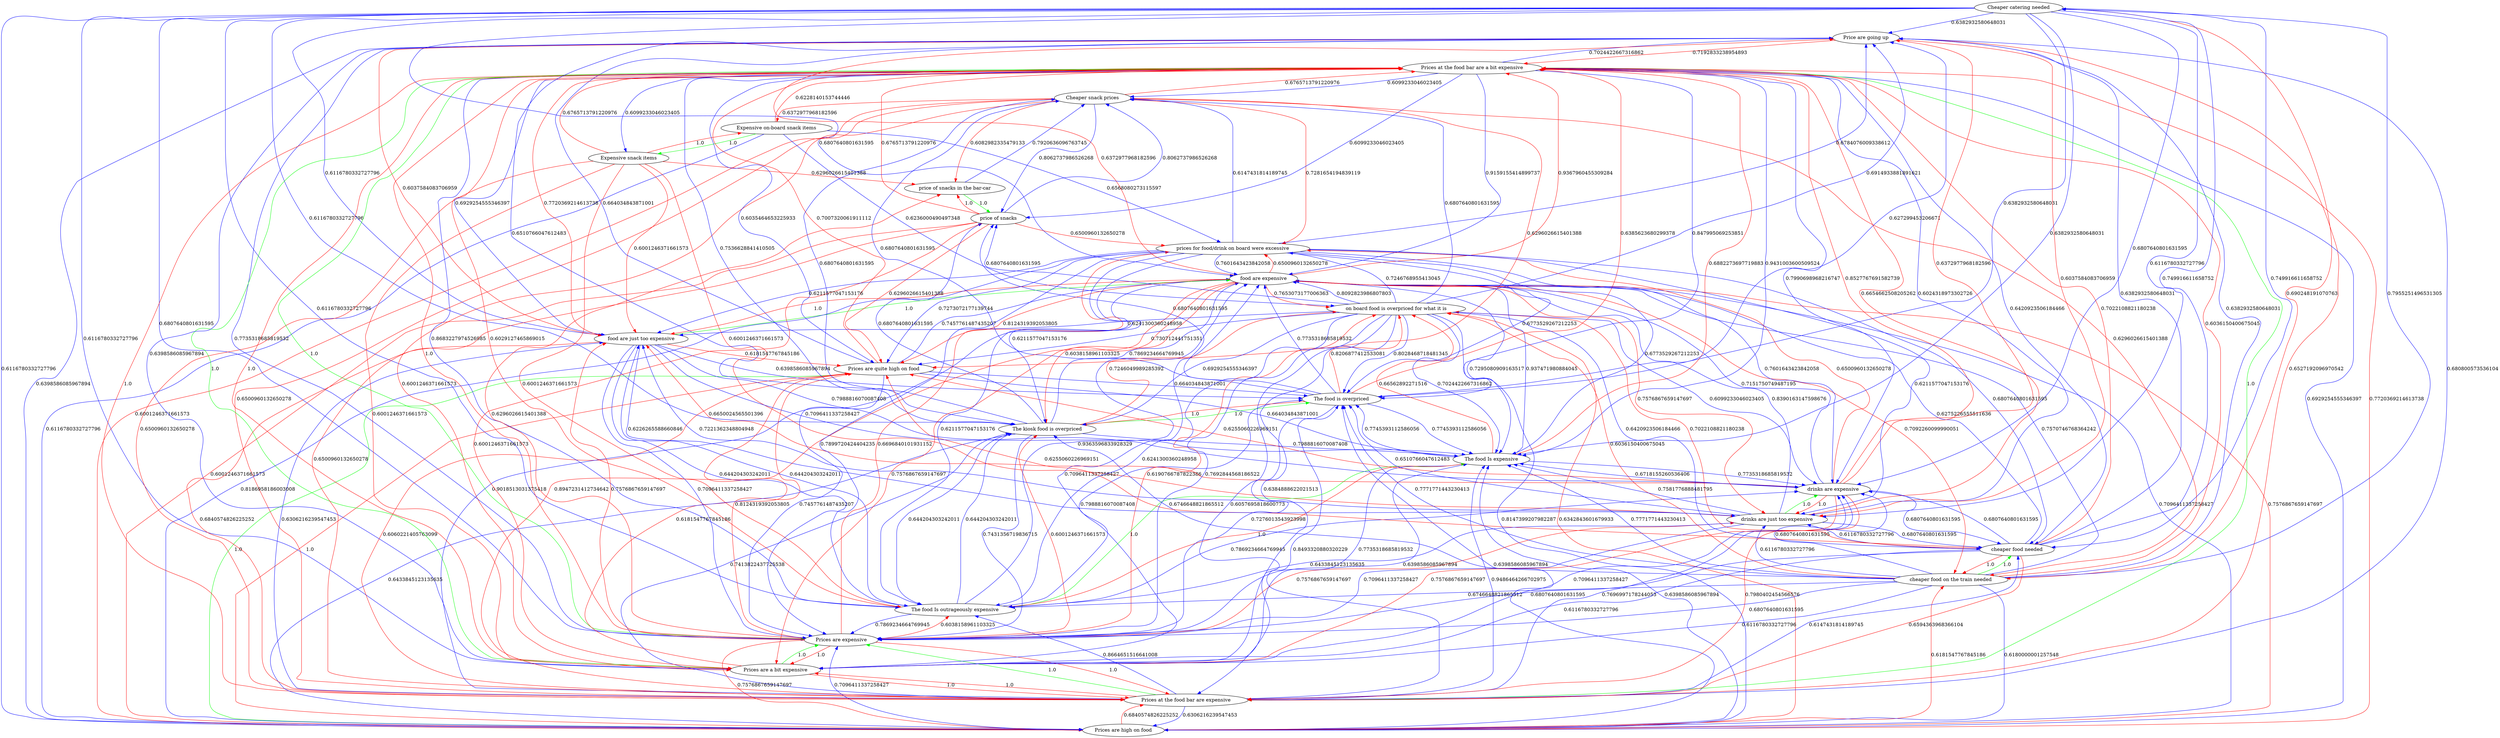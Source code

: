 digraph rawGraph {
"Cheaper catering needed";"Cheaper snack prices";"Expensive on-board snack items";"Expensive snack items";"Price are going up";"Prices are quite high on food";"Prices are high on food";"Prices at the food bar are a bit expensive";"Prices at the food bar are expensive";"Prices are expensive";"Prices are a bit expensive";"The food Is outrageously expensive";"The food Is expensive";"The kiosk food is overpriced";"The food is overpriced";"cheaper food on the train needed";"cheaper food needed";"drinks are just too expensive";"drinks are expensive";"food are just too expensive";"food are expensive";"on board food is overpriced for what it is";"price of snacks in the bar-car";"price of snacks";"prices for food/drink on board were excessive";"Expensive on-board snack items" -> "Expensive snack items" [label=1.0] [color=green]
"Expensive snack items" -> "Expensive on-board snack items" [label=1.0] [color=red]
"Cheaper snack prices" -> "Expensive on-board snack items" [label=0.6372977968182596] [color=red]
"Cheaper catering needed" -> "Price are going up" [label=0.6382932580648031] [color=blue]
"Prices are quite high on food" -> "Prices are high on food" [label=1.0] [color=green]
"Prices are high on food" -> "Prices are quite high on food" [label=1.0] [color=red]
"Cheaper catering needed" -> "Prices are high on food" [label=0.6116780332727796] [color=blue]
"Cheaper snack prices" -> "Prices are quite high on food" [label=0.6296026615401388] [color=red]
"Cheaper snack prices" -> "Prices are high on food" [label=0.6001246371661573] [color=red]
"Expensive on-board snack items" -> "Prices are high on food" [label=0.6116780332727796] [color=blue]
"Prices are quite high on food" -> "Price are going up" [label=0.664034843871001] [color=blue]
"Prices are high on food" -> "Price are going up" [label=0.6398586085967894] [color=blue]
"Prices at the food bar are a bit expensive" -> "Prices at the food bar are expensive" [label=1.0] [color=green]
"Prices at the food bar are expensive" -> "Prices are expensive" [label=1.0] [color=green]
"Prices at the food bar are a bit expensive" -> "Prices are a bit expensive" [label=1.0] [color=green]
"Prices are a bit expensive" -> "Prices are expensive" [label=1.0] [color=green]
"Prices at the food bar are a bit expensive" -> "Prices are expensive" [label=1.0] [color=green]
"Prices at the food bar are expensive" -> "Prices at the food bar are a bit expensive" [label=1.0] [color=red]
"Prices at the food bar are expensive" -> "Prices are a bit expensive" [label=1.0] [color=red]
"Prices are expensive" -> "Prices at the food bar are a bit expensive" [label=1.0] [color=red]
"Prices are expensive" -> "Prices at the food bar are expensive" [label=1.0] [color=red]
"Prices are expensive" -> "Prices are a bit expensive" [label=1.0] [color=red]
"Prices are a bit expensive" -> "Prices at the food bar are a bit expensive" [label=1.0] [color=red]
"Prices are a bit expensive" -> "Prices at the food bar are expensive" [label=1.0] [color=red]
"Cheaper catering needed" -> "Prices are expensive" [label=0.6807640801631595] [color=blue]
"Cheaper catering needed" -> "Prices are a bit expensive" [label=0.6116780332727796] [color=blue]
"Cheaper snack prices" -> "Prices at the food bar are a bit expensive" [label=0.6765713791220976] [color=red]
"Cheaper snack prices" -> "Prices at the food bar are expensive" [label=0.6500960132650278] [color=red]
"Cheaper snack prices" -> "Prices are a bit expensive" [label=0.6001246371661573] [color=red]
"Expensive on-board snack items" -> "Prices at the food bar are a bit expensive" [label=0.6228140153744446] [color=red]
"Expensive snack items" -> "Prices at the food bar are a bit expensive" [label=0.6765713791220976] [color=red]
"Expensive snack items" -> "Prices at the food bar are expensive" [label=0.6500960132650278] [color=red]
"Expensive snack items" -> "Prices are a bit expensive" [label=0.6001246371661573] [color=red]
"Price are going up" -> "Prices at the food bar are a bit expensive" [label=0.7192833238954893] [color=red]
"Price are going up" -> "Prices at the food bar are expensive" [label=0.6527192096970542] [color=red]
"Price are going up" -> "Prices are expensive" [label=0.7735318685819532] [color=blue]
"Prices are quite high on food" -> "Prices at the food bar are a bit expensive" [label=0.7007320061911112] [color=red]
"Prices are quite high on food" -> "Prices at the food bar are expensive" [label=0.6060221405763099] [color=red]
"Prices are quite high on food" -> "Prices are expensive" [label=0.7457761487435207] [color=blue]
"Prices are high on food" -> "Prices at the food bar are a bit expensive" [label=0.7720369214613738] [color=red]
"Prices are high on food" -> "Prices at the food bar are expensive" [label=0.6840574826225252] [color=red]
"Prices are high on food" -> "Prices are expensive" [label=0.7096411337258427] [color=blue]
"Prices at the food bar are a bit expensive" -> "Cheaper snack prices" [label=0.6099233046023405] [color=blue]
"Prices at the food bar are a bit expensive" -> "Expensive snack items" [label=0.6099233046023405] [color=blue]
"Prices at the food bar are a bit expensive" -> "Price are going up" [label=0.7024422667316862] [color=blue]
"Prices at the food bar are a bit expensive" -> "Prices are quite high on food" [label=0.6035464653225933] [color=blue]
"Prices at the food bar are a bit expensive" -> "Prices are high on food" [label=0.6929254555346397] [color=blue]
"Prices at the food bar are expensive" -> "Price are going up" [label=0.680800573536104] [color=blue]
"Prices at the food bar are expensive" -> "Prices are high on food" [label=0.6306216239547453] [color=blue]
"Prices are expensive" -> "Prices are quite high on food" [label=0.8124319392053805] [color=red]
"Prices are expensive" -> "Prices are high on food" [label=0.7576867659147697] [color=red]
"Prices are a bit expensive" -> "Price are going up" [label=0.6398586085967894] [color=blue]
"Prices are a bit expensive" -> "Prices are quite high on food" [label=0.6181547767845186] [color=red]
"The food Is outrageously expensive" -> "The food Is expensive" [label=1.0] [color=green]
"The food Is expensive" -> "The food Is outrageously expensive" [label=1.0] [color=red]
"Cheaper catering needed" -> "The food Is outrageously expensive" [label=0.6116780332727796] [color=blue]
"Cheaper catering needed" -> "The food Is expensive" [label=0.6382932580648031] [color=blue]
"Expensive snack items" -> "The food Is outrageously expensive" [label=0.6001246371661573] [color=red]
"Prices are quite high on food" -> "The food Is expensive" [label=0.664034843871001] [color=blue]
"Prices are high on food" -> "The food Is expensive" [label=0.6398586085967894] [color=blue]
"Prices at the food bar are a bit expensive" -> "The food Is outrageously expensive" [label=0.8683227974526985] [color=blue]
"Prices at the food bar are a bit expensive" -> "The food Is expensive" [label=0.9431003600509524] [color=blue]
"Prices at the food bar are expensive" -> "The food Is outrageously expensive" [label=0.8664651516641008] [color=blue]
"Prices at the food bar are expensive" -> "The food Is expensive" [label=0.9486464266702975] [color=blue]
"Prices are expensive" -> "The food Is outrageously expensive" [label=0.6038158961103325] [color=red]
"Prices are a bit expensive" -> "The food Is expensive" [label=0.6398586085967894] [color=blue]
"The food Is outrageously expensive" -> "Prices at the food bar are a bit expensive" [label=0.6029127465869015] [color=red]
"The food Is outrageously expensive" -> "Prices are expensive" [label=0.7869234664769945] [color=blue]
"The food Is expensive" -> "Prices at the food bar are a bit expensive" [label=0.6882273697719883] [color=red]
"The food Is expensive" -> "Prices are expensive" [label=0.7735318685819532] [color=blue]
"The kiosk food is overpriced" -> "The food is overpriced" [label=1.0] [color=green]
"The food is overpriced" -> "The kiosk food is overpriced" [label=1.0] [color=red]
"Cheaper catering needed" -> "The kiosk food is overpriced" [label=0.6116780332727796] [color=blue]
"Cheaper catering needed" -> "The food is overpriced" [label=0.6382932580648031] [color=blue]
"Prices are quite high on food" -> "The food is overpriced" [label=0.664034843871001] [color=blue]
"Prices are high on food" -> "The food is overpriced" [label=0.6398586085967894] [color=blue]
"Prices at the food bar are a bit expensive" -> "The kiosk food is overpriced" [label=0.7536628841410505] [color=blue]
"Prices at the food bar are a bit expensive" -> "The food is overpriced" [label=0.847995069253851] [color=blue]
"Prices at the food bar are expensive" -> "The kiosk food is overpriced" [label=0.7413822437725538] [color=blue]
"Prices at the food bar are expensive" -> "The food is overpriced" [label=0.8493320880320229] [color=blue]
"Prices are expensive" -> "The kiosk food is overpriced" [label=0.6001246371661573] [color=red]
"The food Is outrageously expensive" -> "The kiosk food is overpriced" [label=0.644204303242011] [color=blue]
"The food Is outrageously expensive" -> "The food is overpriced" [label=0.7988816070087408] [color=blue]
"The food Is expensive" -> "The food is overpriced" [label=0.7745393112586056] [color=blue]
"The kiosk food is overpriced" -> "Cheaper snack prices" [label=0.6807640801631595] [color=blue]
"The kiosk food is overpriced" -> "Price are going up" [label=0.6510766047612483] [color=blue]
"The kiosk food is overpriced" -> "Prices are high on food" [label=0.6433845123135635] [color=blue]
"The kiosk food is overpriced" -> "Prices are expensive" [label=0.7431356719836715] [color=blue]
"The kiosk food is overpriced" -> "The food Is outrageously expensive" [label=0.644204303242011] [color=blue]
"The kiosk food is overpriced" -> "The food Is expensive" [label=0.7988816070087408] [color=blue]
"The food is overpriced" -> "Cheaper snack prices" [label=0.6807640801631595] [color=blue]
"The food is overpriced" -> "Price are going up" [label=0.627299453206671] [color=blue]
"The food is overpriced" -> "Prices at the food bar are a bit expensive" [label=0.6385623680299378] [color=red]
"The food is overpriced" -> "Prices are expensive" [label=0.7276013543923998] [color=blue]
"The food is overpriced" -> "The food Is expensive" [label=0.7745393112586056] [color=blue]
"cheaper food on the train needed" -> "cheaper food needed" [label=1.0] [color=green]
"cheaper food needed" -> "cheaper food on the train needed" [label=1.0] [color=red]
"Cheaper catering needed" -> "cheaper food on the train needed" [label=0.690248191070763] [color=red]
"Cheaper catering needed" -> "cheaper food needed" [label=0.749916611658752] [color=blue]
"Cheaper snack prices" -> "cheaper food on the train needed" [label=0.6296026615401388] [color=red]
"Prices are high on food" -> "cheaper food on the train needed" [label=0.6181547767845186] [color=red]
"Prices at the food bar are a bit expensive" -> "cheaper food needed" [label=0.6420923506184466] [color=blue]
"Prices at the food bar are expensive" -> "cheaper food needed" [label=0.6147431814189745] [color=blue]
"cheaper food on the train needed" -> "Cheaper catering needed" [label=0.7955251496531305] [color=blue]
"cheaper food on the train needed" -> "Price are going up" [label=0.6382932580648031] [color=blue]
"cheaper food on the train needed" -> "Prices are high on food" [label=0.6180000001257548] [color=blue]
"cheaper food on the train needed" -> "Prices at the food bar are a bit expensive" [label=0.6036150400675045] [color=red]
"cheaper food on the train needed" -> "Prices are expensive" [label=0.6807640801631595] [color=blue]
"cheaper food on the train needed" -> "Prices are a bit expensive" [label=0.6116780332727796] [color=blue]
"cheaper food on the train needed" -> "The food Is outrageously expensive" [label=0.6746648821865512] [color=blue]
"cheaper food on the train needed" -> "The food Is expensive" [label=0.7771771443230413] [color=blue]
"cheaper food on the train needed" -> "The kiosk food is overpriced" [label=0.6746648821865512] [color=blue]
"cheaper food on the train needed" -> "The food is overpriced" [label=0.7771771443230413] [color=blue]
"cheaper food needed" -> "Cheaper catering needed" [label=0.749916611658752] [color=blue]
"cheaper food needed" -> "Price are going up" [label=0.6382932580648031] [color=blue]
"cheaper food needed" -> "Prices are quite high on food" [label=0.6255060226969151] [color=red]
"cheaper food needed" -> "Prices at the food bar are a bit expensive" [label=0.7022108821180238] [color=red]
"cheaper food needed" -> "Prices at the food bar are expensive" [label=0.6594363968366104] [color=red]
"cheaper food needed" -> "Prices are expensive" [label=0.6807640801631595] [color=blue]
"cheaper food needed" -> "Prices are a bit expensive" [label=0.6116780332727796] [color=blue]
"drinks are just too expensive" -> "drinks are expensive" [label=1.0] [color=green]
"drinks are expensive" -> "drinks are just too expensive" [label=1.0] [color=red]
"Cheaper catering needed" -> "drinks are just too expensive" [label=0.6116780332727796] [color=blue]
"Cheaper catering needed" -> "drinks are expensive" [label=0.6807640801631595] [color=blue]
"Expensive snack items" -> "drinks are just too expensive" [label=0.6001246371661573] [color=red]
"Price are going up" -> "drinks are just too expensive" [label=0.6037584083706959] [color=red]
"Prices at the food bar are a bit expensive" -> "drinks are just too expensive" [label=0.6024318973302726] [color=blue]
"Prices at the food bar are a bit expensive" -> "drinks are expensive" [label=0.7990698968216747] [color=blue]
"Prices at the food bar are expensive" -> "drinks are expensive" [label=0.7696997178244053] [color=blue]
"Prices are expensive" -> "drinks are just too expensive" [label=0.7576867659147697] [color=red]
"Prices are a bit expensive" -> "drinks are expensive" [label=0.7096411337258427] [color=blue]
"The food Is outrageously expensive" -> "drinks are expensive" [label=0.7869234664769945] [color=blue]
"The food Is expensive" -> "drinks are expensive" [label=0.7735318685819532] [color=blue]
"cheaper food on the train needed" -> "drinks are just too expensive" [label=0.6116780332727796] [color=blue]
"cheaper food on the train needed" -> "drinks are expensive" [label=0.6807640801631595] [color=blue]
"cheaper food needed" -> "drinks are just too expensive" [label=0.6116780332727796] [color=blue]
"cheaper food needed" -> "drinks are expensive" [label=0.6807640801631595] [color=blue]
"drinks are just too expensive" -> "Prices at the food bar are a bit expensive" [label=0.6654662508205262] [color=red]
"drinks are just too expensive" -> "Prices are expensive" [label=0.7096411337258427] [color=blue]
"drinks are just too expensive" -> "The food Is outrageously expensive" [label=0.6433845123135635] [color=blue]
"drinks are just too expensive" -> "The food Is expensive" [label=0.7581776888481795] [color=blue]
"drinks are just too expensive" -> "The food is overpriced" [label=0.6510766047612483] [color=blue]
"drinks are just too expensive" -> "cheaper food needed" [label=0.6807640801631595] [color=blue]
"drinks are expensive" -> "Price are going up" [label=0.6372977968182596] [color=red]
"drinks are expensive" -> "Prices are quite high on food" [label=0.6255060226969151] [color=red]
"drinks are expensive" -> "Prices at the food bar are a bit expensive" [label=0.8527767691582739] [color=red]
"drinks are expensive" -> "Prices at the food bar are expensive" [label=0.7980402454566576] [color=red]
"drinks are expensive" -> "Prices are a bit expensive" [label=0.7576867659147697] [color=red]
"drinks are expensive" -> "The food Is expensive" [label=0.6718155260536406] [color=blue]
"drinks are expensive" -> "cheaper food needed" [label=0.6807640801631595] [color=blue]
"food are just too expensive" -> "food are expensive" [label=1.0] [color=green]
"food are expensive" -> "food are just too expensive" [label=1.0] [color=red]
"Cheaper catering needed" -> "food are just too expensive" [label=0.6116780332727796] [color=blue]
"Cheaper catering needed" -> "food are expensive" [label=0.6807640801631595] [color=blue]
"Expensive snack items" -> "food are just too expensive" [label=0.6001246371661573] [color=red]
"Price are going up" -> "food are just too expensive" [label=0.6037584083706959] [color=red]
"Prices are quite high on food" -> "food are expensive" [label=0.7457761487435207] [color=blue]
"Prices are high on food" -> "food are expensive" [label=0.7096411337258427] [color=blue]
"Prices at the food bar are a bit expensive" -> "food are just too expensive" [label=0.6929254555346397] [color=blue]
"Prices at the food bar are a bit expensive" -> "food are expensive" [label=0.9159155414899737] [color=blue]
"Prices at the food bar are expensive" -> "food are just too expensive" [label=0.6306216239547453] [color=blue]
"Prices at the food bar are expensive" -> "food are expensive" [label=0.9018513031375418] [color=blue]
"Prices are expensive" -> "food are just too expensive" [label=0.7576867659147697] [color=red]
"Prices are a bit expensive" -> "food are expensive" [label=0.7096411337258427] [color=blue]
"The food Is outrageously expensive" -> "food are just too expensive" [label=0.644204303242011] [color=blue]
"The food Is outrageously expensive" -> "food are expensive" [label=0.9363596833928329] [color=blue]
"The food Is expensive" -> "food are expensive" [label=0.937471980884045] [color=blue]
"The kiosk food is overpriced" -> "food are expensive" [label=0.7869234664769945] [color=blue]
"The food is overpriced" -> "food are expensive" [label=0.7735318685819532] [color=blue]
"cheaper food on the train needed" -> "food are expensive" [label=0.7570746768364242] [color=blue]
"cheaper food needed" -> "food are expensive" [label=0.6275226555511636] [color=blue]
"drinks are just too expensive" -> "food are just too expensive" [label=0.7221362348804948] [color=blue]
"drinks are just too expensive" -> "food are expensive" [label=0.8390163147598676] [color=blue]
"drinks are expensive" -> "food are just too expensive" [label=0.6650024565501396] [color=red]
"drinks are expensive" -> "food are expensive" [label=0.7151750749487195] [color=blue]
"food are just too expensive" -> "Prices are quite high on food" [label=0.6181547767845186] [color=red]
"food are just too expensive" -> "Prices at the food bar are a bit expensive" [label=0.7720369214613738] [color=red]
"food are just too expensive" -> "Prices at the food bar are expensive" [label=0.6840574826225252] [color=red]
"food are just too expensive" -> "Prices are expensive" [label=0.7096411337258427] [color=blue]
"food are just too expensive" -> "The food Is outrageously expensive" [label=0.644204303242011] [color=blue]
"food are just too expensive" -> "The food Is expensive" [label=0.7988816070087408] [color=blue]
"food are just too expensive" -> "The food is overpriced" [label=0.6398586085967894] [color=blue]
"food are just too expensive" -> "drinks are just too expensive" [label=0.6226265588660846] [color=blue]
"food are just too expensive" -> "drinks are expensive" [label=0.7096411337258427] [color=blue]
"food are expensive" -> "Price are going up" [label=0.6372977968182596] [color=red]
"food are expensive" -> "Prices are quite high on food" [label=0.8124319392053805] [color=red]
"food are expensive" -> "Prices are high on food" [label=0.7576867659147697] [color=red]
"food are expensive" -> "Prices at the food bar are a bit expensive" [label=0.9367960455309284] [color=red]
"food are expensive" -> "Prices at the food bar are expensive" [label=0.8947231412734642] [color=red]
"food are expensive" -> "Prices are a bit expensive" [label=0.7576867659147697] [color=red]
"food are expensive" -> "The food Is expensive" [label=0.7295080909163517] [color=blue]
"food are expensive" -> "The kiosk food is overpriced" [label=0.6038158961103325] [color=red]
"food are expensive" -> "cheaper food on the train needed" [label=0.7092260099990051] [color=red]
"food are expensive" -> "drinks are just too expensive" [label=0.7576867659147697] [color=red]
"Expensive on-board snack items" -> "on board food is overpriced for what it is" [label=0.6236000490497348] [color=blue]
"Prices are high on food" -> "on board food is overpriced for what it is" [label=0.6342843601679933] [color=red]
"Prices are expensive" -> "on board food is overpriced for what it is" [label=0.6190766787822386] [color=red]
"The food Is expensive" -> "on board food is overpriced for what it is" [label=0.66562892271516] [color=red]
"The kiosk food is overpriced" -> "on board food is overpriced for what it is" [label=0.7246049989285392] [color=red]
"The food is overpriced" -> "on board food is overpriced for what it is" [label=0.8206877412533081] [color=red]
"cheaper food on the train needed" -> "on board food is overpriced for what it is" [label=0.6036150400675045] [color=red]
"cheaper food needed" -> "on board food is overpriced for what it is" [label=0.7022108821180238] [color=red]
"food are expensive" -> "on board food is overpriced for what it is" [label=0.7653073177006363] [color=red]
"on board food is overpriced for what it is" -> "Cheaper snack prices" [label=0.6807640801631595] [color=blue]
"on board food is overpriced for what it is" -> "Price are going up" [label=0.6914933881891621] [color=blue]
"on board food is overpriced for what it is" -> "Prices are quite high on food" [label=0.730712441751351] [color=blue]
"on board food is overpriced for what it is" -> "Prices are high on food" [label=0.8147399207982287] [color=blue]
"on board food is overpriced for what it is" -> "Prices at the food bar are expensive" [label=0.6057695818600773] [color=blue]
"on board food is overpriced for what it is" -> "Prices are expensive" [label=0.7692844568186522] [color=blue]
"on board food is overpriced for what it is" -> "Prices are a bit expensive" [label=0.6384888622021513] [color=blue]
"on board food is overpriced for what it is" -> "The food Is outrageously expensive" [label=0.6241300360248958] [color=blue]
"on board food is overpriced for what it is" -> "The food Is expensive" [label=0.7024422667316862] [color=blue]
"on board food is overpriced for what it is" -> "The kiosk food is overpriced" [label=0.6929254555346397] [color=blue]
"on board food is overpriced for what it is" -> "The food is overpriced" [label=0.8028468718481345] [color=blue]
"on board food is overpriced for what it is" -> "cheaper food needed" [label=0.6420923506184466] [color=blue]
"on board food is overpriced for what it is" -> "drinks are expensive" [label=0.6099233046023405] [color=blue]
"on board food is overpriced for what it is" -> "food are just too expensive" [label=0.6241300360248958] [color=blue]
"on board food is overpriced for what it is" -> "food are expensive" [label=0.8092823986807803] [color=blue]
"price of snacks in the bar-car" -> "price of snacks" [label=1.0] [color=green]
"price of snacks" -> "price of snacks in the bar-car" [label=1.0] [color=red]
"Cheaper snack prices" -> "price of snacks in the bar-car" [label=0.6082982335479133] [color=red]
"Cheaper snack prices" -> "price of snacks" [label=0.8062737986526268] [color=blue]
"Expensive snack items" -> "price of snacks in the bar-car" [label=0.6296026615401388] [color=red]
"Prices at the food bar are a bit expensive" -> "price of snacks" [label=0.6099233046023405] [color=blue]
"Prices are expensive" -> "price of snacks in the bar-car" [label=0.6296026615401388] [color=red]
"The kiosk food is overpriced" -> "price of snacks" [label=0.6807640801631595] [color=blue]
"The food is overpriced" -> "price of snacks" [label=0.6807640801631595] [color=blue]
"on board food is overpriced for what it is" -> "price of snacks" [label=0.6807640801631595] [color=blue]
"price of snacks in the bar-car" -> "Cheaper snack prices" [label=0.7920636096763745] [color=blue]
"price of snacks" -> "Cheaper snack prices" [label=0.8062737986526268] [color=blue]
"price of snacks" -> "Prices are quite high on food" [label=0.6296026615401388] [color=red]
"price of snacks" -> "Prices are high on food" [label=0.6001246371661573] [color=red]
"price of snacks" -> "Prices at the food bar are a bit expensive" [label=0.6765713791220976] [color=red]
"price of snacks" -> "Prices at the food bar are expensive" [label=0.6500960132650278] [color=red]
"price of snacks" -> "Prices are a bit expensive" [label=0.6001246371661573] [color=red]
"Cheaper snack prices" -> "prices for food/drink on board were excessive" [label=0.7281654194839119] [color=red]
"Expensive on-board snack items" -> "prices for food/drink on board were excessive" [label=0.6568080273115597] [color=blue]
"Prices are expensive" -> "prices for food/drink on board were excessive" [label=0.6696840101931152] [color=red]
"drinks are expensive" -> "prices for food/drink on board were excessive" [label=0.6500960132650278] [color=red]
"food are expensive" -> "prices for food/drink on board were excessive" [label=0.6500960132650278] [color=red]
"on board food is overpriced for what it is" -> "prices for food/drink on board were excessive" [label=0.7246768955413045] [color=blue]
"price of snacks" -> "prices for food/drink on board were excessive" [label=0.6500960132650278] [color=red]
"prices for food/drink on board were excessive" -> "Cheaper snack prices" [label=0.6147431814189745] [color=blue]
"prices for food/drink on board were excessive" -> "Price are going up" [label=0.6784076009338612] [color=blue]
"prices for food/drink on board were excessive" -> "Prices are quite high on food" [label=0.7273072177139744] [color=blue]
"prices for food/drink on board were excessive" -> "Prices are high on food" [label=0.8186958186003008] [color=blue]
"prices for food/drink on board were excessive" -> "Prices are expensive" [label=0.7899720424404235] [color=blue]
"prices for food/drink on board were excessive" -> "The food Is outrageously expensive" [label=0.6211577047153176] [color=blue]
"prices for food/drink on board were excessive" -> "The food Is expensive" [label=0.6773529267212253] [color=blue]
"prices for food/drink on board were excessive" -> "The kiosk food is overpriced" [label=0.6211577047153176] [color=blue]
"prices for food/drink on board were excessive" -> "The food is overpriced" [label=0.6773529267212253] [color=blue]
"prices for food/drink on board were excessive" -> "cheaper food needed" [label=0.6807640801631595] [color=blue]
"prices for food/drink on board were excessive" -> "drinks are just too expensive" [label=0.6211577047153176] [color=blue]
"prices for food/drink on board were excessive" -> "drinks are expensive" [label=0.7601643423842058] [color=blue]
"prices for food/drink on board were excessive" -> "food are just too expensive" [label=0.6211577047153176] [color=blue]
"prices for food/drink on board were excessive" -> "food are expensive" [label=0.7601643423842058] [color=blue]
}